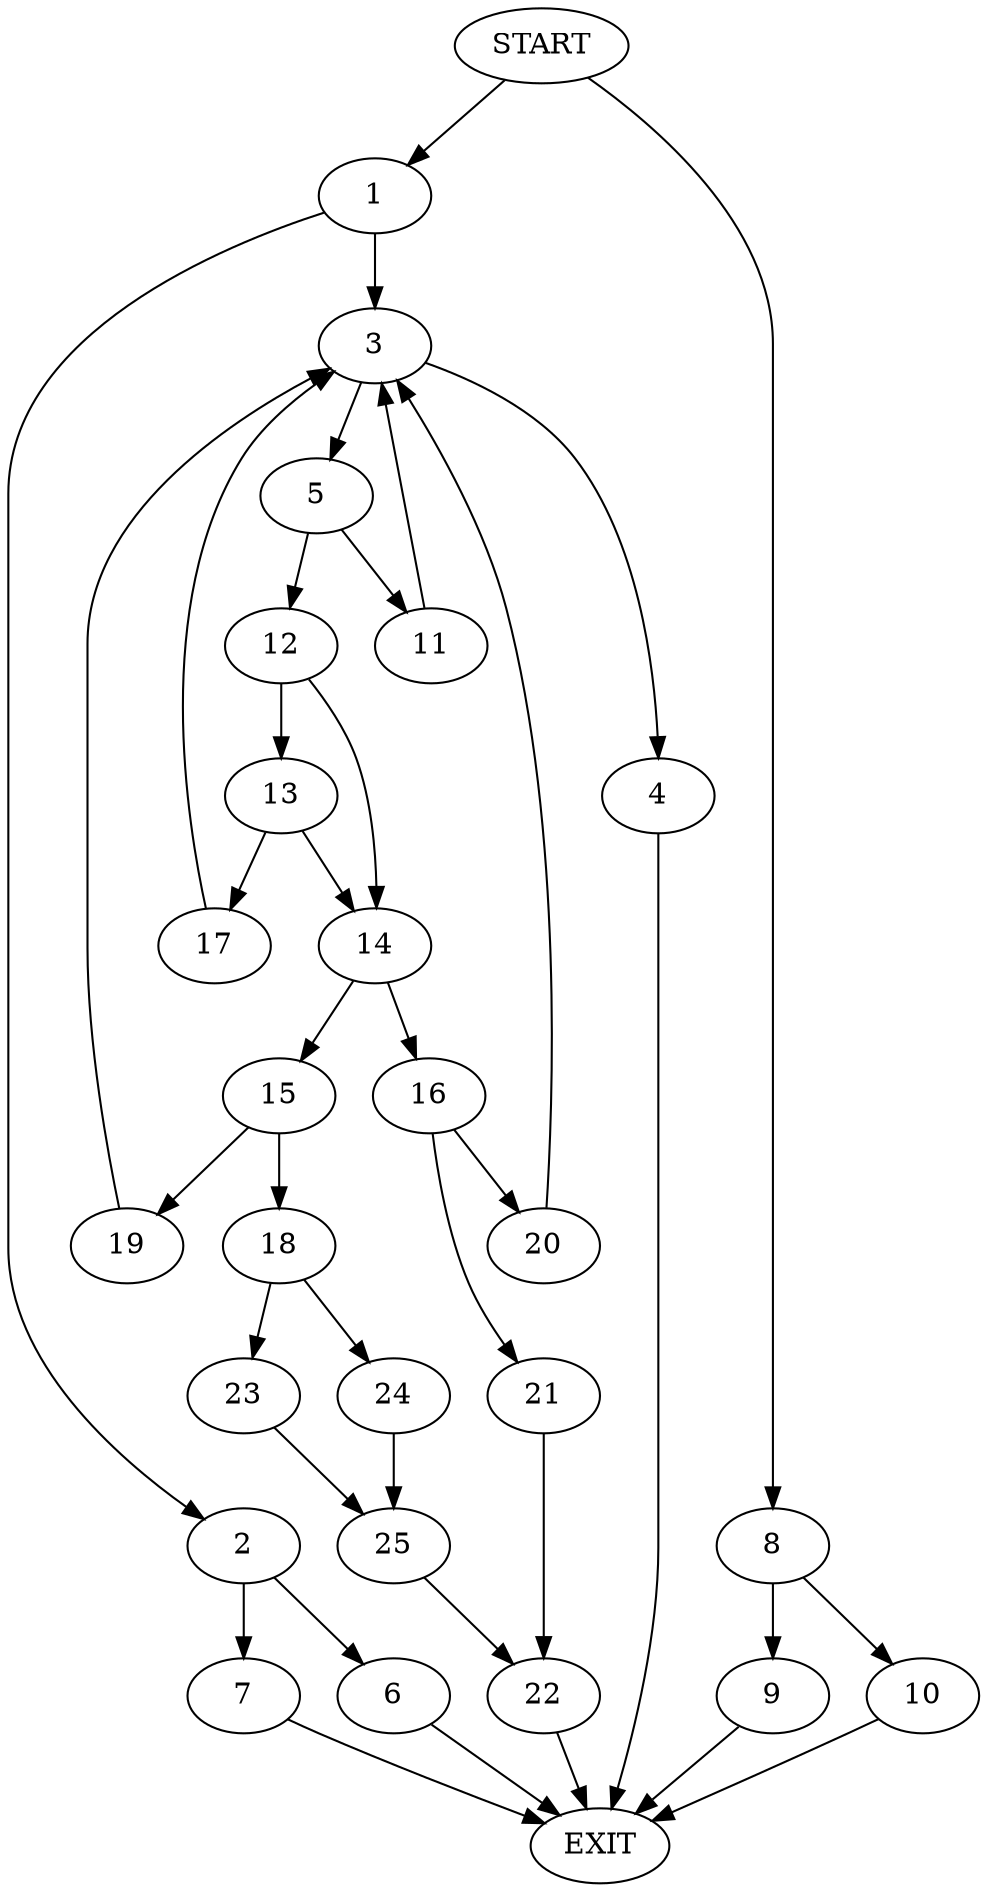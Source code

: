 digraph {
0 [label="START"]
26 [label="EXIT"]
0 -> 1
1 -> 2
1 -> 3
3 -> 4
3 -> 5
2 -> 6
2 -> 7
7 -> 26
6 -> 26
0 -> 8
8 -> 9
8 -> 10
10 -> 26
9 -> 26
5 -> 11
5 -> 12
4 -> 26
11 -> 3
12 -> 13
12 -> 14
14 -> 15
14 -> 16
13 -> 17
13 -> 14
17 -> 3
15 -> 18
15 -> 19
16 -> 20
16 -> 21
21 -> 22
20 -> 3
22 -> 26
19 -> 3
18 -> 23
18 -> 24
23 -> 25
24 -> 25
25 -> 22
}
